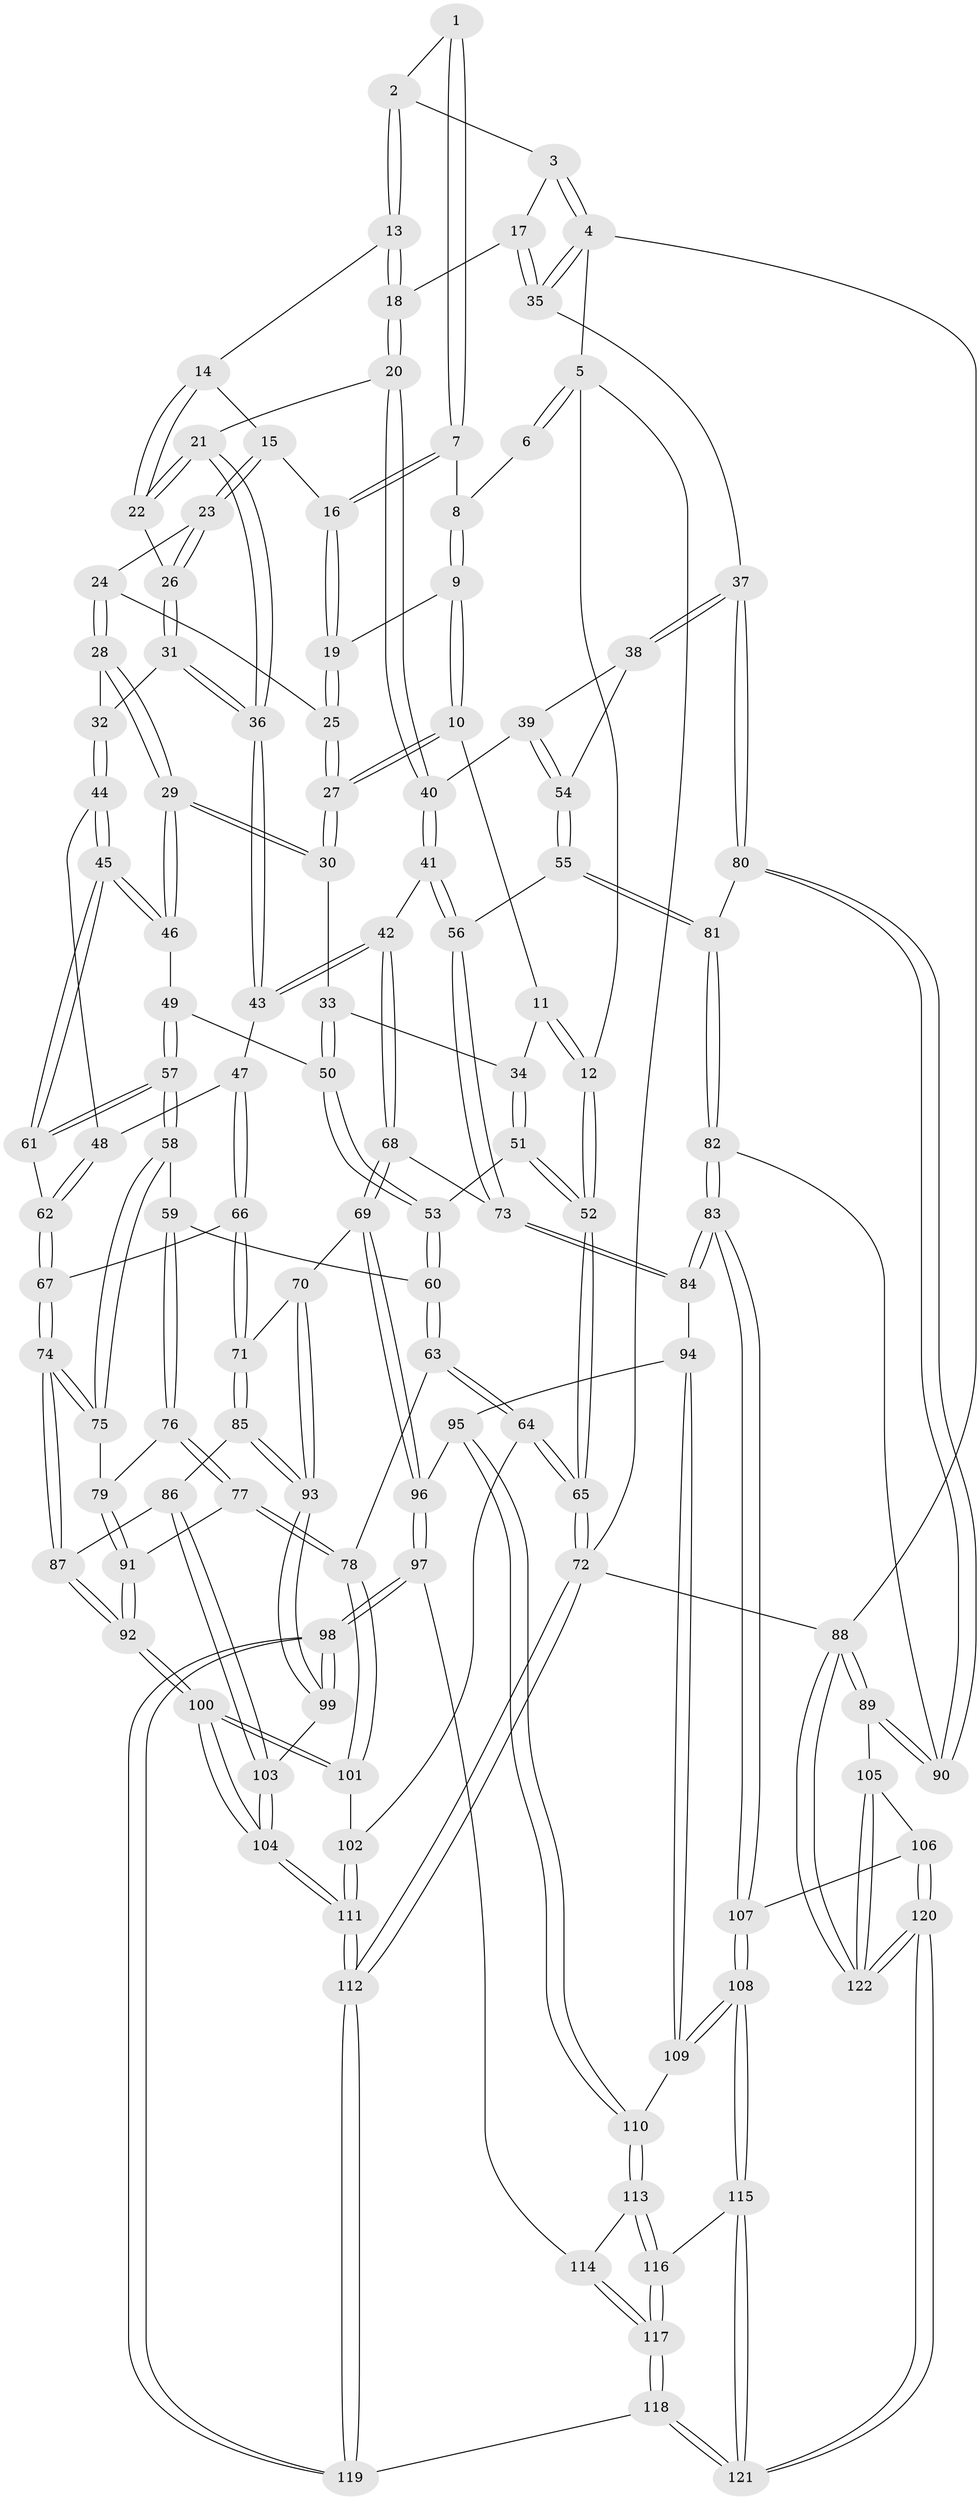 // coarse degree distribution, {3: 0.4897959183673469, 4: 0.3877551020408163, 2: 0.08163265306122448, 5: 0.04081632653061224}
// Generated by graph-tools (version 1.1) at 2025/54/03/04/25 22:54:19]
// undirected, 122 vertices, 302 edges
graph export_dot {
  node [color=gray90,style=filled];
  1 [pos="+0.3473378293228194+0"];
  2 [pos="+0.6451729162098416+0"];
  3 [pos="+0.9136090896410065+0"];
  4 [pos="+1+0"];
  5 [pos="+0+0"];
  6 [pos="+0.1450620614924982+0"];
  7 [pos="+0.3861146970627731+0.08491355879305251"];
  8 [pos="+0.3567710829560254+0.06829193487566139"];
  9 [pos="+0.1797545622127387+0.09607577374860343"];
  10 [pos="+0.1217844035304431+0.09394672697441231"];
  11 [pos="+0.09435724045456376+0.08276633745076901"];
  12 [pos="+0+0"];
  13 [pos="+0.63430152198684+0"];
  14 [pos="+0.6119795087910659+0"];
  15 [pos="+0.4514435529722336+0.08434547664649797"];
  16 [pos="+0.39709275759567614+0.09337447147737565"];
  17 [pos="+0.9106269011079514+0.18222289254035795"];
  18 [pos="+0.7965474886990771+0.2178249312574306"];
  19 [pos="+0.36114182008694906+0.14620855481521366"];
  20 [pos="+0.7862797946143779+0.23972063354309933"];
  21 [pos="+0.688968078762898+0.26350363201611904"];
  22 [pos="+0.5821470670023412+0.15602222949112718"];
  23 [pos="+0.4723240231448333+0.2133295992471425"];
  24 [pos="+0.4067588560370911+0.22597274709595655"];
  25 [pos="+0.3512022691331336+0.2004548028509904"];
  26 [pos="+0.5216226201187446+0.2503927171117373"];
  27 [pos="+0.29797091921023205+0.23770164653918313"];
  28 [pos="+0.4019943022948433+0.31729143848546126"];
  29 [pos="+0.3320751877987399+0.32658452627709306"];
  30 [pos="+0.29398970814400976+0.30105654660228703"];
  31 [pos="+0.5326544582687462+0.289823575120548"];
  32 [pos="+0.4337096868778526+0.33024505941084054"];
  33 [pos="+0.26886660096885395+0.31484554965699646"];
  34 [pos="+0.1856451012372864+0.3233970847865973"];
  35 [pos="+1+0.26521489186411773"];
  36 [pos="+0.5801642099692573+0.3293432827450955"];
  37 [pos="+1+0.3989387543338261"];
  38 [pos="+1+0.4111111408630037"];
  39 [pos="+0.9031466969203665+0.389325883202312"];
  40 [pos="+0.8084512898020061+0.34805998667121946"];
  41 [pos="+0.7742273283867102+0.4057023918604246"];
  42 [pos="+0.5986098633853502+0.44256602680112767"];
  43 [pos="+0.588778774287467+0.43436119585350647"];
  44 [pos="+0.4336952389936772+0.3689721567333512"];
  45 [pos="+0.3696594642437452+0.4613168253270789"];
  46 [pos="+0.33592266926958103+0.350854001832417"];
  47 [pos="+0.5482267019376912+0.44699615517483304"];
  48 [pos="+0.517601401930002+0.44492635676959236"];
  49 [pos="+0.2601326343402264+0.4400693265042344"];
  50 [pos="+0.25594181088263745+0.4368090504504295"];
  51 [pos="+0.12117364543422192+0.4049454482422468"];
  52 [pos="+0+0.3121534615724211"];
  53 [pos="+0.13342923502720508+0.42301410080078017"];
  54 [pos="+0.8569669582450048+0.5467213635191691"];
  55 [pos="+0.8421065442720659+0.5611371572632151"];
  56 [pos="+0.802879822571425+0.555943219261408"];
  57 [pos="+0.31343833141414107+0.49505314618151236"];
  58 [pos="+0.3028396553845699+0.5102805342034075"];
  59 [pos="+0.2106882384025592+0.5469112936027664"];
  60 [pos="+0.13698883433768122+0.4582809845113986"];
  61 [pos="+0.36831083295756273+0.478650669318102"];
  62 [pos="+0.3732287299967103+0.4811886831869344"];
  63 [pos="+0.030521466507088573+0.6594919139727873"];
  64 [pos="+0+0.6652537189439706"];
  65 [pos="+0+0.6504195903030087"];
  66 [pos="+0.4562333929271023+0.599943688206905"];
  67 [pos="+0.44764623792270736+0.599366495739886"];
  68 [pos="+0.6604393138891573+0.6251883415604729"];
  69 [pos="+0.6364640575066938+0.6394686441257387"];
  70 [pos="+0.5937189979711783+0.6487049506342769"];
  71 [pos="+0.5340950184969954+0.6403139384209937"];
  72 [pos="+0+1"];
  73 [pos="+0.6862237321641816+0.6294399817064565"];
  74 [pos="+0.37158629000569865+0.6658218850813632"];
  75 [pos="+0.3146427319144309+0.6442519231708301"];
  76 [pos="+0.1836790821104494+0.6185342073387343"];
  77 [pos="+0.11605053568493669+0.6664048240391754"];
  78 [pos="+0.08327122796325456+0.6732965626606193"];
  79 [pos="+0.31020728662211144+0.6456480464985096"];
  80 [pos="+1+0.4312165678646527"];
  81 [pos="+0.8858519822943919+0.6048637336600791"];
  82 [pos="+0.9208560494144317+0.6678220772773972"];
  83 [pos="+0.8863071627754595+0.7860153368879149"];
  84 [pos="+0.7376527099084922+0.7046792399039314"];
  85 [pos="+0.44611537424838504+0.7554378849001339"];
  86 [pos="+0.41249632247301127+0.7517026585560536"];
  87 [pos="+0.38373309771292313+0.7274840437265299"];
  88 [pos="+1+1"];
  89 [pos="+1+0.839074181899084"];
  90 [pos="+1+0.5856182343588437"];
  91 [pos="+0.2458850933544655+0.738443832211052"];
  92 [pos="+0.2724926059827938+0.8041031409338285"];
  93 [pos="+0.5135511981638159+0.8027385924585879"];
  94 [pos="+0.7033649920375762+0.8143583297116335"];
  95 [pos="+0.6527103439446544+0.830858318249612"];
  96 [pos="+0.616065315702198+0.8411163258530905"];
  97 [pos="+0.5892024788784103+0.8713711241926964"];
  98 [pos="+0.5528425237567114+0.8890720274236174"];
  99 [pos="+0.5394524455746449+0.8702611181697526"];
  100 [pos="+0.22800341464662083+0.998648921292072"];
  101 [pos="+0.18601670692868424+0.9137480181402141"];
  102 [pos="+0+0.7268191979977625"];
  103 [pos="+0.3963024035193302+0.8378274935047333"];
  104 [pos="+0.2285974180195016+1"];
  105 [pos="+0.9719693120732448+0.8378826064359787"];
  106 [pos="+0.9231017875748736+0.8376527589150571"];
  107 [pos="+0.9026266201860959+0.8309584372394843"];
  108 [pos="+0.8872162410487698+0.8445729594619392"];
  109 [pos="+0.7392854618987494+0.8474136375004172"];
  110 [pos="+0.7213642332092209+0.890587184738168"];
  111 [pos="+0.21598075563514774+1"];
  112 [pos="+0.2159944839169591+1"];
  113 [pos="+0.7159139880669327+0.9067549617965728"];
  114 [pos="+0.7093802248413446+0.9187183784939774"];
  115 [pos="+0.8698708483926435+0.8742863140263732"];
  116 [pos="+0.8696230572048457+0.8745894518140068"];
  117 [pos="+0.7561343233816786+1"];
  118 [pos="+0.70783227803097+1"];
  119 [pos="+0.4601743083575+1"];
  120 [pos="+1+1"];
  121 [pos="+0.9957902404930951+1"];
  122 [pos="+1+1"];
  1 -- 2;
  1 -- 7;
  1 -- 7;
  2 -- 3;
  2 -- 13;
  2 -- 13;
  3 -- 4;
  3 -- 4;
  3 -- 17;
  4 -- 5;
  4 -- 35;
  4 -- 35;
  4 -- 88;
  5 -- 6;
  5 -- 6;
  5 -- 12;
  5 -- 72;
  6 -- 8;
  7 -- 8;
  7 -- 16;
  7 -- 16;
  8 -- 9;
  8 -- 9;
  9 -- 10;
  9 -- 10;
  9 -- 19;
  10 -- 11;
  10 -- 27;
  10 -- 27;
  11 -- 12;
  11 -- 12;
  11 -- 34;
  12 -- 52;
  12 -- 52;
  13 -- 14;
  13 -- 18;
  13 -- 18;
  14 -- 15;
  14 -- 22;
  14 -- 22;
  15 -- 16;
  15 -- 23;
  15 -- 23;
  16 -- 19;
  16 -- 19;
  17 -- 18;
  17 -- 35;
  17 -- 35;
  18 -- 20;
  18 -- 20;
  19 -- 25;
  19 -- 25;
  20 -- 21;
  20 -- 40;
  20 -- 40;
  21 -- 22;
  21 -- 22;
  21 -- 36;
  21 -- 36;
  22 -- 26;
  23 -- 24;
  23 -- 26;
  23 -- 26;
  24 -- 25;
  24 -- 28;
  24 -- 28;
  25 -- 27;
  25 -- 27;
  26 -- 31;
  26 -- 31;
  27 -- 30;
  27 -- 30;
  28 -- 29;
  28 -- 29;
  28 -- 32;
  29 -- 30;
  29 -- 30;
  29 -- 46;
  29 -- 46;
  30 -- 33;
  31 -- 32;
  31 -- 36;
  31 -- 36;
  32 -- 44;
  32 -- 44;
  33 -- 34;
  33 -- 50;
  33 -- 50;
  34 -- 51;
  34 -- 51;
  35 -- 37;
  36 -- 43;
  36 -- 43;
  37 -- 38;
  37 -- 38;
  37 -- 80;
  37 -- 80;
  38 -- 39;
  38 -- 54;
  39 -- 40;
  39 -- 54;
  39 -- 54;
  40 -- 41;
  40 -- 41;
  41 -- 42;
  41 -- 56;
  41 -- 56;
  42 -- 43;
  42 -- 43;
  42 -- 68;
  42 -- 68;
  43 -- 47;
  44 -- 45;
  44 -- 45;
  44 -- 48;
  45 -- 46;
  45 -- 46;
  45 -- 61;
  45 -- 61;
  46 -- 49;
  47 -- 48;
  47 -- 66;
  47 -- 66;
  48 -- 62;
  48 -- 62;
  49 -- 50;
  49 -- 57;
  49 -- 57;
  50 -- 53;
  50 -- 53;
  51 -- 52;
  51 -- 52;
  51 -- 53;
  52 -- 65;
  52 -- 65;
  53 -- 60;
  53 -- 60;
  54 -- 55;
  54 -- 55;
  55 -- 56;
  55 -- 81;
  55 -- 81;
  56 -- 73;
  56 -- 73;
  57 -- 58;
  57 -- 58;
  57 -- 61;
  57 -- 61;
  58 -- 59;
  58 -- 75;
  58 -- 75;
  59 -- 60;
  59 -- 76;
  59 -- 76;
  60 -- 63;
  60 -- 63;
  61 -- 62;
  62 -- 67;
  62 -- 67;
  63 -- 64;
  63 -- 64;
  63 -- 78;
  64 -- 65;
  64 -- 65;
  64 -- 102;
  65 -- 72;
  65 -- 72;
  66 -- 67;
  66 -- 71;
  66 -- 71;
  67 -- 74;
  67 -- 74;
  68 -- 69;
  68 -- 69;
  68 -- 73;
  69 -- 70;
  69 -- 96;
  69 -- 96;
  70 -- 71;
  70 -- 93;
  70 -- 93;
  71 -- 85;
  71 -- 85;
  72 -- 112;
  72 -- 112;
  72 -- 88;
  73 -- 84;
  73 -- 84;
  74 -- 75;
  74 -- 75;
  74 -- 87;
  74 -- 87;
  75 -- 79;
  76 -- 77;
  76 -- 77;
  76 -- 79;
  77 -- 78;
  77 -- 78;
  77 -- 91;
  78 -- 101;
  78 -- 101;
  79 -- 91;
  79 -- 91;
  80 -- 81;
  80 -- 90;
  80 -- 90;
  81 -- 82;
  81 -- 82;
  82 -- 83;
  82 -- 83;
  82 -- 90;
  83 -- 84;
  83 -- 84;
  83 -- 107;
  83 -- 107;
  84 -- 94;
  85 -- 86;
  85 -- 93;
  85 -- 93;
  86 -- 87;
  86 -- 103;
  86 -- 103;
  87 -- 92;
  87 -- 92;
  88 -- 89;
  88 -- 89;
  88 -- 122;
  88 -- 122;
  89 -- 90;
  89 -- 90;
  89 -- 105;
  91 -- 92;
  91 -- 92;
  92 -- 100;
  92 -- 100;
  93 -- 99;
  93 -- 99;
  94 -- 95;
  94 -- 109;
  94 -- 109;
  95 -- 96;
  95 -- 110;
  95 -- 110;
  96 -- 97;
  96 -- 97;
  97 -- 98;
  97 -- 98;
  97 -- 114;
  98 -- 99;
  98 -- 99;
  98 -- 119;
  98 -- 119;
  99 -- 103;
  100 -- 101;
  100 -- 101;
  100 -- 104;
  100 -- 104;
  101 -- 102;
  102 -- 111;
  102 -- 111;
  103 -- 104;
  103 -- 104;
  104 -- 111;
  104 -- 111;
  105 -- 106;
  105 -- 122;
  105 -- 122;
  106 -- 107;
  106 -- 120;
  106 -- 120;
  107 -- 108;
  107 -- 108;
  108 -- 109;
  108 -- 109;
  108 -- 115;
  108 -- 115;
  109 -- 110;
  110 -- 113;
  110 -- 113;
  111 -- 112;
  111 -- 112;
  112 -- 119;
  112 -- 119;
  113 -- 114;
  113 -- 116;
  113 -- 116;
  114 -- 117;
  114 -- 117;
  115 -- 116;
  115 -- 121;
  115 -- 121;
  116 -- 117;
  116 -- 117;
  117 -- 118;
  117 -- 118;
  118 -- 119;
  118 -- 121;
  118 -- 121;
  120 -- 121;
  120 -- 121;
  120 -- 122;
  120 -- 122;
}
